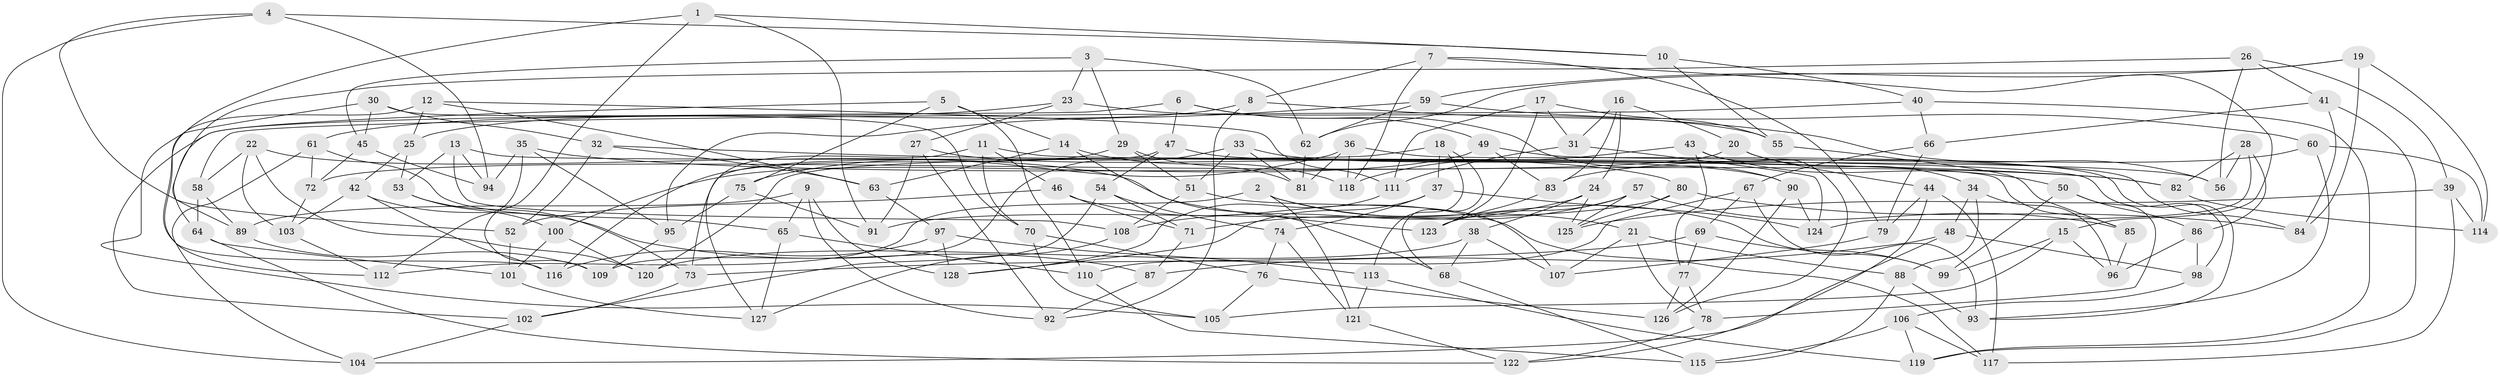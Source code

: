 // coarse degree distribution, {6: 0.5641025641025641, 4: 0.3333333333333333, 3: 0.038461538461538464, 5: 0.0641025641025641}
// Generated by graph-tools (version 1.1) at 2025/42/03/06/25 10:42:22]
// undirected, 128 vertices, 256 edges
graph export_dot {
graph [start="1"]
  node [color=gray90,style=filled];
  1;
  2;
  3;
  4;
  5;
  6;
  7;
  8;
  9;
  10;
  11;
  12;
  13;
  14;
  15;
  16;
  17;
  18;
  19;
  20;
  21;
  22;
  23;
  24;
  25;
  26;
  27;
  28;
  29;
  30;
  31;
  32;
  33;
  34;
  35;
  36;
  37;
  38;
  39;
  40;
  41;
  42;
  43;
  44;
  45;
  46;
  47;
  48;
  49;
  50;
  51;
  52;
  53;
  54;
  55;
  56;
  57;
  58;
  59;
  60;
  61;
  62;
  63;
  64;
  65;
  66;
  67;
  68;
  69;
  70;
  71;
  72;
  73;
  74;
  75;
  76;
  77;
  78;
  79;
  80;
  81;
  82;
  83;
  84;
  85;
  86;
  87;
  88;
  89;
  90;
  91;
  92;
  93;
  94;
  95;
  96;
  97;
  98;
  99;
  100;
  101;
  102;
  103;
  104;
  105;
  106;
  107;
  108;
  109;
  110;
  111;
  112;
  113;
  114;
  115;
  116;
  117;
  118;
  119;
  120;
  121;
  122;
  123;
  124;
  125;
  126;
  127;
  128;
  1 -- 109;
  1 -- 116;
  1 -- 10;
  1 -- 91;
  2 -- 21;
  2 -- 112;
  2 -- 121;
  2 -- 99;
  3 -- 23;
  3 -- 45;
  3 -- 62;
  3 -- 29;
  4 -- 94;
  4 -- 10;
  4 -- 104;
  4 -- 52;
  5 -- 75;
  5 -- 64;
  5 -- 14;
  5 -- 110;
  6 -- 90;
  6 -- 102;
  6 -- 49;
  6 -- 47;
  7 -- 118;
  7 -- 15;
  7 -- 79;
  7 -- 8;
  8 -- 92;
  8 -- 25;
  8 -- 56;
  9 -- 89;
  9 -- 128;
  9 -- 65;
  9 -- 92;
  10 -- 40;
  10 -- 55;
  11 -- 70;
  11 -- 46;
  11 -- 127;
  11 -- 85;
  12 -- 25;
  12 -- 111;
  12 -- 63;
  12 -- 112;
  13 -- 98;
  13 -- 53;
  13 -- 108;
  13 -- 94;
  14 -- 63;
  14 -- 118;
  14 -- 68;
  15 -- 99;
  15 -- 96;
  15 -- 105;
  16 -- 24;
  16 -- 20;
  16 -- 83;
  16 -- 31;
  17 -- 31;
  17 -- 123;
  17 -- 55;
  17 -- 111;
  18 -- 120;
  18 -- 68;
  18 -- 37;
  18 -- 113;
  19 -- 84;
  19 -- 62;
  19 -- 59;
  19 -- 114;
  20 -- 72;
  20 -- 44;
  20 -- 34;
  21 -- 107;
  21 -- 88;
  21 -- 78;
  22 -- 123;
  22 -- 103;
  22 -- 120;
  22 -- 58;
  23 -- 27;
  23 -- 61;
  23 -- 55;
  24 -- 125;
  24 -- 38;
  24 -- 108;
  25 -- 53;
  25 -- 42;
  26 -- 39;
  26 -- 41;
  26 -- 89;
  26 -- 56;
  27 -- 92;
  27 -- 80;
  27 -- 91;
  28 -- 82;
  28 -- 124;
  28 -- 86;
  28 -- 56;
  29 -- 116;
  29 -- 51;
  29 -- 81;
  30 -- 105;
  30 -- 32;
  30 -- 70;
  30 -- 45;
  31 -- 111;
  31 -- 124;
  32 -- 82;
  32 -- 63;
  32 -- 52;
  33 -- 81;
  33 -- 51;
  33 -- 90;
  33 -- 109;
  34 -- 96;
  34 -- 88;
  34 -- 48;
  35 -- 112;
  35 -- 95;
  35 -- 94;
  35 -- 82;
  36 -- 118;
  36 -- 75;
  36 -- 93;
  36 -- 81;
  37 -- 128;
  37 -- 124;
  37 -- 74;
  38 -- 68;
  38 -- 120;
  38 -- 107;
  39 -- 117;
  39 -- 114;
  39 -- 125;
  40 -- 119;
  40 -- 58;
  40 -- 66;
  41 -- 119;
  41 -- 66;
  41 -- 84;
  42 -- 87;
  42 -- 116;
  42 -- 103;
  43 -- 50;
  43 -- 77;
  43 -- 118;
  43 -- 126;
  44 -- 79;
  44 -- 122;
  44 -- 117;
  45 -- 72;
  45 -- 94;
  46 -- 117;
  46 -- 71;
  46 -- 52;
  47 -- 56;
  47 -- 73;
  47 -- 54;
  48 -- 87;
  48 -- 104;
  48 -- 98;
  49 -- 100;
  49 -- 83;
  49 -- 84;
  50 -- 99;
  50 -- 86;
  50 -- 78;
  51 -- 108;
  51 -- 107;
  52 -- 101;
  53 -- 73;
  53 -- 100;
  54 -- 71;
  54 -- 74;
  54 -- 102;
  55 -- 85;
  57 -- 125;
  57 -- 85;
  57 -- 71;
  57 -- 123;
  58 -- 89;
  58 -- 64;
  59 -- 95;
  59 -- 60;
  59 -- 62;
  60 -- 114;
  60 -- 83;
  60 -- 93;
  61 -- 72;
  61 -- 104;
  61 -- 65;
  62 -- 81;
  63 -- 97;
  64 -- 101;
  64 -- 122;
  65 -- 110;
  65 -- 127;
  66 -- 79;
  66 -- 67;
  67 -- 69;
  67 -- 110;
  67 -- 93;
  68 -- 115;
  69 -- 99;
  69 -- 77;
  69 -- 73;
  70 -- 105;
  70 -- 76;
  71 -- 87;
  72 -- 103;
  73 -- 102;
  74 -- 76;
  74 -- 121;
  75 -- 95;
  75 -- 91;
  76 -- 105;
  76 -- 126;
  77 -- 78;
  77 -- 126;
  78 -- 122;
  79 -- 107;
  80 -- 91;
  80 -- 125;
  80 -- 84;
  82 -- 114;
  83 -- 123;
  85 -- 96;
  86 -- 98;
  86 -- 96;
  87 -- 92;
  88 -- 93;
  88 -- 115;
  89 -- 109;
  90 -- 124;
  90 -- 126;
  95 -- 109;
  97 -- 113;
  97 -- 116;
  97 -- 128;
  98 -- 106;
  100 -- 120;
  100 -- 101;
  101 -- 127;
  102 -- 104;
  103 -- 112;
  106 -- 117;
  106 -- 115;
  106 -- 119;
  108 -- 127;
  110 -- 115;
  111 -- 128;
  113 -- 119;
  113 -- 121;
  121 -- 122;
}
